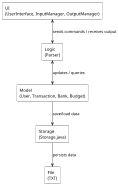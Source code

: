 @startuml
scale 0.3
skinparam rectangle {
  Shadowing false
  BackgroundColor White
  BorderColor Black
  RoundCorner 5
}

' Main components
rectangle "UI\n(UserInterface, InputManager, OutputManager)" as UI
rectangle "Logic\n(Parser)" as Logic
rectangle "Model\n(User, Transaction, Bank, Budget)" as Model
rectangle "Storage\n(Storage.java)" as Storage
rectangle "File\n(TXT)" as FileIcon

' Vertical two-way interactions
UI <--> Logic : sends commands / receives output
Logic <--> Model : updates / queries

' Model interacts with Storage
Model --> Storage : save/load data
Storage --> FileIcon : persists data

@enduml
